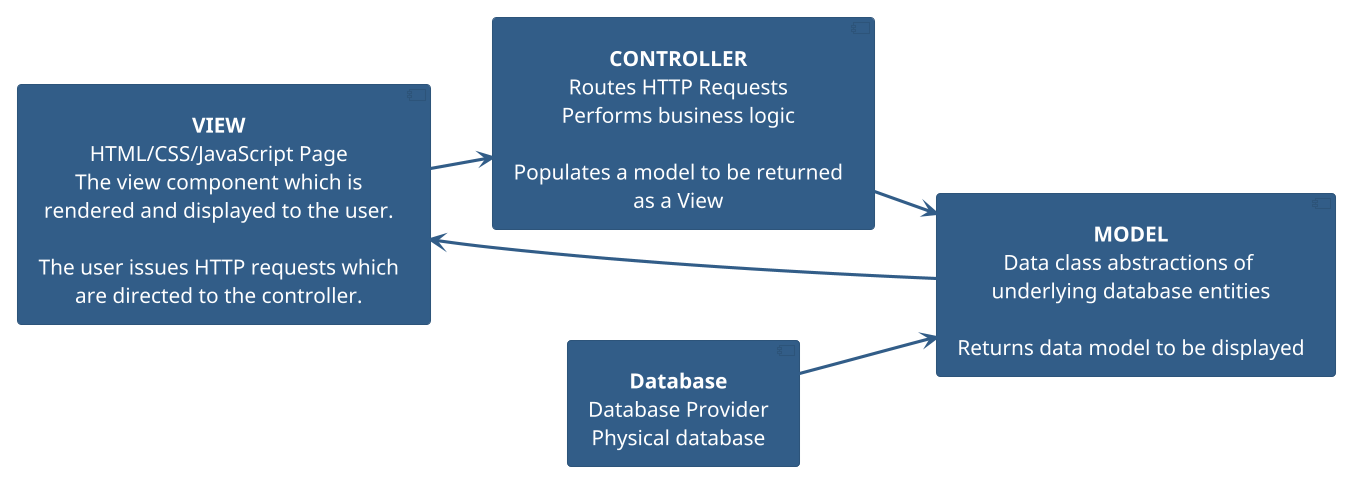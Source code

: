 @startuml
left to right direction
!theme sandstone
skinparam defaultTextAlignment center
skinparam defaultFontSize 20

component view [
<b>VIEW</b>
HTML/CSS/JavaScript Page
The view component which is
rendered and displayed to the user.

The user issues HTTP requests which
are directed to the controller.
]

component controller [
<b>CONTROLLER</b>
Routes HTTP Requests
Performs business logic

Populates a model to be returned
as a View
]

component model [
<b>MODEL</b>
Data class abstractions of 
underlying database entities

Returns data model to be displayed
]

component db [
<b>Database</b>
Database Provider
Physical database
]

view --> controller
controller --> model
db --> model 
model --> view
@enduml
